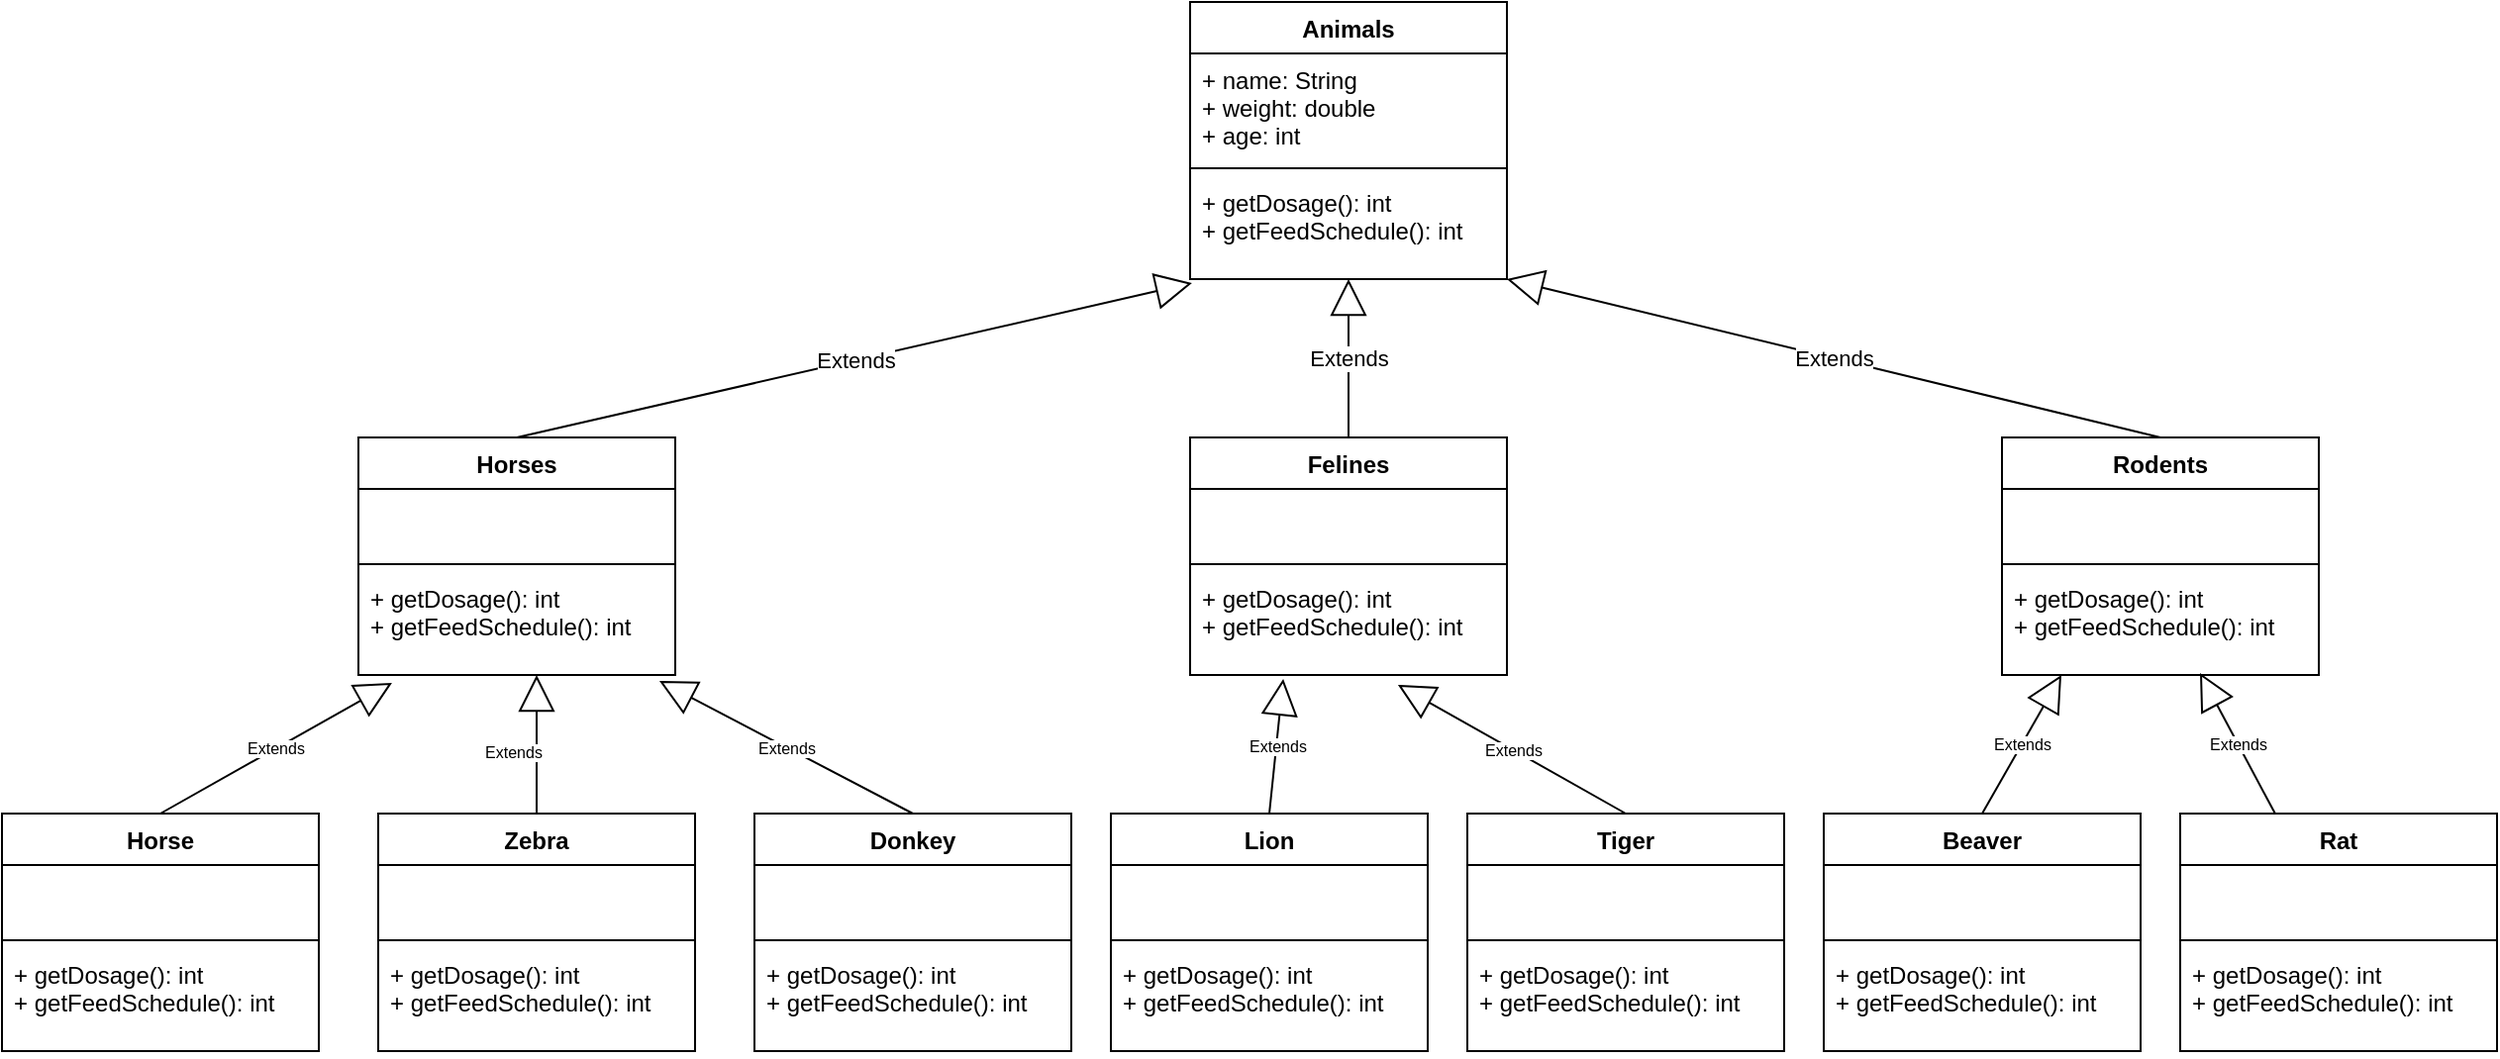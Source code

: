 <mxfile version="20.7.4" type="device"><diagram id="ES5xGjIaFpS83R0mutR1" name="Sayfa -1"><mxGraphModel dx="1707" dy="484" grid="1" gridSize="10" guides="1" tooltips="1" connect="1" arrows="1" fold="1" page="1" pageScale="1" pageWidth="827" pageHeight="1169" math="0" shadow="0"><root><mxCell id="0"/><mxCell id="1" parent="0"/><mxCell id="NS4UV7NXIXWHi7-t6hYf-1351" value="Animals" style="swimlane;fontStyle=1;align=center;verticalAlign=top;childLayout=stackLayout;horizontal=1;startSize=26;horizontalStack=0;resizeParent=1;resizeParentMax=0;resizeLast=0;collapsible=1;marginBottom=0;" vertex="1" parent="1"><mxGeometry x="500" y="20" width="160" height="140" as="geometry"/></mxCell><mxCell id="NS4UV7NXIXWHi7-t6hYf-1352" value="+ name: String&#10;+ weight: double&#10;+ age: int&#10;&#10;" style="text;strokeColor=none;fillColor=none;align=left;verticalAlign=top;spacingLeft=4;spacingRight=4;overflow=hidden;rotatable=0;points=[[0,0.5],[1,0.5]];portConstraint=eastwest;" vertex="1" parent="NS4UV7NXIXWHi7-t6hYf-1351"><mxGeometry y="26" width="160" height="54" as="geometry"/></mxCell><mxCell id="NS4UV7NXIXWHi7-t6hYf-1353" value="" style="line;strokeWidth=1;fillColor=none;align=left;verticalAlign=middle;spacingTop=-1;spacingLeft=3;spacingRight=3;rotatable=0;labelPosition=right;points=[];portConstraint=eastwest;strokeColor=inherit;" vertex="1" parent="NS4UV7NXIXWHi7-t6hYf-1351"><mxGeometry y="80" width="160" height="8" as="geometry"/></mxCell><mxCell id="NS4UV7NXIXWHi7-t6hYf-1354" value="+ getDosage(): int&#10;+ getFeedSchedule(): int" style="text;strokeColor=none;fillColor=none;align=left;verticalAlign=top;spacingLeft=4;spacingRight=4;overflow=hidden;rotatable=0;points=[[0,0.5],[1,0.5]];portConstraint=eastwest;" vertex="1" parent="NS4UV7NXIXWHi7-t6hYf-1351"><mxGeometry y="88" width="160" height="52" as="geometry"/></mxCell><mxCell id="NS4UV7NXIXWHi7-t6hYf-1355" value="Horses" style="swimlane;fontStyle=1;align=center;verticalAlign=top;childLayout=stackLayout;horizontal=1;startSize=26;horizontalStack=0;resizeParent=1;resizeParentMax=0;resizeLast=0;collapsible=1;marginBottom=0;" vertex="1" parent="1"><mxGeometry x="80" y="240" width="160" height="120" as="geometry"/></mxCell><mxCell id="NS4UV7NXIXWHi7-t6hYf-1356" value="&#10;" style="text;strokeColor=none;fillColor=none;align=left;verticalAlign=top;spacingLeft=4;spacingRight=4;overflow=hidden;rotatable=0;points=[[0,0.5],[1,0.5]];portConstraint=eastwest;" vertex="1" parent="NS4UV7NXIXWHi7-t6hYf-1355"><mxGeometry y="26" width="160" height="34" as="geometry"/></mxCell><mxCell id="NS4UV7NXIXWHi7-t6hYf-1357" value="" style="line;strokeWidth=1;fillColor=none;align=left;verticalAlign=middle;spacingTop=-1;spacingLeft=3;spacingRight=3;rotatable=0;labelPosition=right;points=[];portConstraint=eastwest;strokeColor=inherit;" vertex="1" parent="NS4UV7NXIXWHi7-t6hYf-1355"><mxGeometry y="60" width="160" height="8" as="geometry"/></mxCell><mxCell id="NS4UV7NXIXWHi7-t6hYf-1358" value="+ getDosage(): int&#10;+ getFeedSchedule(): int" style="text;strokeColor=none;fillColor=none;align=left;verticalAlign=top;spacingLeft=4;spacingRight=4;overflow=hidden;rotatable=0;points=[[0,0.5],[1,0.5]];portConstraint=eastwest;" vertex="1" parent="NS4UV7NXIXWHi7-t6hYf-1355"><mxGeometry y="68" width="160" height="52" as="geometry"/></mxCell><mxCell id="NS4UV7NXIXWHi7-t6hYf-1359" value="Felines" style="swimlane;fontStyle=1;align=center;verticalAlign=top;childLayout=stackLayout;horizontal=1;startSize=26;horizontalStack=0;resizeParent=1;resizeParentMax=0;resizeLast=0;collapsible=1;marginBottom=0;" vertex="1" parent="1"><mxGeometry x="500" y="240" width="160" height="120" as="geometry"/></mxCell><mxCell id="NS4UV7NXIXWHi7-t6hYf-1360" value="&#10;" style="text;strokeColor=none;fillColor=none;align=left;verticalAlign=top;spacingLeft=4;spacingRight=4;overflow=hidden;rotatable=0;points=[[0,0.5],[1,0.5]];portConstraint=eastwest;" vertex="1" parent="NS4UV7NXIXWHi7-t6hYf-1359"><mxGeometry y="26" width="160" height="34" as="geometry"/></mxCell><mxCell id="NS4UV7NXIXWHi7-t6hYf-1361" value="" style="line;strokeWidth=1;fillColor=none;align=left;verticalAlign=middle;spacingTop=-1;spacingLeft=3;spacingRight=3;rotatable=0;labelPosition=right;points=[];portConstraint=eastwest;strokeColor=inherit;" vertex="1" parent="NS4UV7NXIXWHi7-t6hYf-1359"><mxGeometry y="60" width="160" height="8" as="geometry"/></mxCell><mxCell id="NS4UV7NXIXWHi7-t6hYf-1362" value="+ getDosage(): int&#10;+ getFeedSchedule(): int" style="text;strokeColor=none;fillColor=none;align=left;verticalAlign=top;spacingLeft=4;spacingRight=4;overflow=hidden;rotatable=0;points=[[0,0.5],[1,0.5]];portConstraint=eastwest;" vertex="1" parent="NS4UV7NXIXWHi7-t6hYf-1359"><mxGeometry y="68" width="160" height="52" as="geometry"/></mxCell><mxCell id="NS4UV7NXIXWHi7-t6hYf-1363" value="Rodents" style="swimlane;fontStyle=1;align=center;verticalAlign=top;childLayout=stackLayout;horizontal=1;startSize=26;horizontalStack=0;resizeParent=1;resizeParentMax=0;resizeLast=0;collapsible=1;marginBottom=0;" vertex="1" parent="1"><mxGeometry x="910" y="240" width="160" height="120" as="geometry"/></mxCell><mxCell id="NS4UV7NXIXWHi7-t6hYf-1364" value="&#10;" style="text;strokeColor=none;fillColor=none;align=left;verticalAlign=top;spacingLeft=4;spacingRight=4;overflow=hidden;rotatable=0;points=[[0,0.5],[1,0.5]];portConstraint=eastwest;" vertex="1" parent="NS4UV7NXIXWHi7-t6hYf-1363"><mxGeometry y="26" width="160" height="34" as="geometry"/></mxCell><mxCell id="NS4UV7NXIXWHi7-t6hYf-1365" value="" style="line;strokeWidth=1;fillColor=none;align=left;verticalAlign=middle;spacingTop=-1;spacingLeft=3;spacingRight=3;rotatable=0;labelPosition=right;points=[];portConstraint=eastwest;strokeColor=inherit;" vertex="1" parent="NS4UV7NXIXWHi7-t6hYf-1363"><mxGeometry y="60" width="160" height="8" as="geometry"/></mxCell><mxCell id="NS4UV7NXIXWHi7-t6hYf-1366" value="+ getDosage(): int&#10;+ getFeedSchedule(): int" style="text;strokeColor=none;fillColor=none;align=left;verticalAlign=top;spacingLeft=4;spacingRight=4;overflow=hidden;rotatable=0;points=[[0,0.5],[1,0.5]];portConstraint=eastwest;" vertex="1" parent="NS4UV7NXIXWHi7-t6hYf-1363"><mxGeometry y="68" width="160" height="52" as="geometry"/></mxCell><mxCell id="NS4UV7NXIXWHi7-t6hYf-1367" value="Extends" style="endArrow=block;endSize=16;endFill=0;html=1;rounded=0;exitX=0.5;exitY=0;exitDx=0;exitDy=0;entryX=0.006;entryY=1.038;entryDx=0;entryDy=0;entryPerimeter=0;" edge="1" parent="1" source="NS4UV7NXIXWHi7-t6hYf-1355" target="NS4UV7NXIXWHi7-t6hYf-1354"><mxGeometry width="160" relative="1" as="geometry"><mxPoint x="510" y="230" as="sourcePoint"/><mxPoint x="480" y="100" as="targetPoint"/></mxGeometry></mxCell><mxCell id="NS4UV7NXIXWHi7-t6hYf-1368" value="Extends" style="endArrow=block;endSize=16;endFill=0;html=1;rounded=0;exitX=0.5;exitY=0;exitDx=0;exitDy=0;entryX=0.5;entryY=1;entryDx=0;entryDy=0;entryPerimeter=0;" edge="1" parent="1" source="NS4UV7NXIXWHi7-t6hYf-1359" target="NS4UV7NXIXWHi7-t6hYf-1354"><mxGeometry width="160" relative="1" as="geometry"><mxPoint x="350" y="270" as="sourcePoint"/><mxPoint x="510.96" y="171.976" as="targetPoint"/></mxGeometry></mxCell><mxCell id="NS4UV7NXIXWHi7-t6hYf-1369" value="Extends" style="endArrow=block;endSize=16;endFill=0;html=1;rounded=0;exitX=0.5;exitY=0;exitDx=0;exitDy=0;" edge="1" parent="1" source="NS4UV7NXIXWHi7-t6hYf-1363"><mxGeometry width="160" relative="1" as="geometry"><mxPoint x="360" y="280" as="sourcePoint"/><mxPoint x="660" y="160" as="targetPoint"/></mxGeometry></mxCell><mxCell id="NS4UV7NXIXWHi7-t6hYf-1371" value="Horse" style="swimlane;fontStyle=1;align=center;verticalAlign=top;childLayout=stackLayout;horizontal=1;startSize=26;horizontalStack=0;resizeParent=1;resizeParentMax=0;resizeLast=0;collapsible=1;marginBottom=0;" vertex="1" parent="1"><mxGeometry x="-100" y="430" width="160" height="120" as="geometry"/></mxCell><mxCell id="NS4UV7NXIXWHi7-t6hYf-1372" value="&#10;" style="text;strokeColor=none;fillColor=none;align=left;verticalAlign=top;spacingLeft=4;spacingRight=4;overflow=hidden;rotatable=0;points=[[0,0.5],[1,0.5]];portConstraint=eastwest;" vertex="1" parent="NS4UV7NXIXWHi7-t6hYf-1371"><mxGeometry y="26" width="160" height="34" as="geometry"/></mxCell><mxCell id="NS4UV7NXIXWHi7-t6hYf-1373" value="" style="line;strokeWidth=1;fillColor=none;align=left;verticalAlign=middle;spacingTop=-1;spacingLeft=3;spacingRight=3;rotatable=0;labelPosition=right;points=[];portConstraint=eastwest;strokeColor=inherit;" vertex="1" parent="NS4UV7NXIXWHi7-t6hYf-1371"><mxGeometry y="60" width="160" height="8" as="geometry"/></mxCell><mxCell id="NS4UV7NXIXWHi7-t6hYf-1374" value="+ getDosage(): int&#10;+ getFeedSchedule(): int" style="text;strokeColor=none;fillColor=none;align=left;verticalAlign=top;spacingLeft=4;spacingRight=4;overflow=hidden;rotatable=0;points=[[0,0.5],[1,0.5]];portConstraint=eastwest;" vertex="1" parent="NS4UV7NXIXWHi7-t6hYf-1371"><mxGeometry y="68" width="160" height="52" as="geometry"/></mxCell><mxCell id="NS4UV7NXIXWHi7-t6hYf-1375" value="Zebra" style="swimlane;fontStyle=1;align=center;verticalAlign=top;childLayout=stackLayout;horizontal=1;startSize=26;horizontalStack=0;resizeParent=1;resizeParentMax=0;resizeLast=0;collapsible=1;marginBottom=0;" vertex="1" parent="1"><mxGeometry x="90" y="430" width="160" height="120" as="geometry"/></mxCell><mxCell id="NS4UV7NXIXWHi7-t6hYf-1376" value="&#10;" style="text;strokeColor=none;fillColor=none;align=left;verticalAlign=top;spacingLeft=4;spacingRight=4;overflow=hidden;rotatable=0;points=[[0,0.5],[1,0.5]];portConstraint=eastwest;" vertex="1" parent="NS4UV7NXIXWHi7-t6hYf-1375"><mxGeometry y="26" width="160" height="34" as="geometry"/></mxCell><mxCell id="NS4UV7NXIXWHi7-t6hYf-1377" value="" style="line;strokeWidth=1;fillColor=none;align=left;verticalAlign=middle;spacingTop=-1;spacingLeft=3;spacingRight=3;rotatable=0;labelPosition=right;points=[];portConstraint=eastwest;strokeColor=inherit;" vertex="1" parent="NS4UV7NXIXWHi7-t6hYf-1375"><mxGeometry y="60" width="160" height="8" as="geometry"/></mxCell><mxCell id="NS4UV7NXIXWHi7-t6hYf-1378" value="+ getDosage(): int&#10;+ getFeedSchedule(): int" style="text;strokeColor=none;fillColor=none;align=left;verticalAlign=top;spacingLeft=4;spacingRight=4;overflow=hidden;rotatable=0;points=[[0,0.5],[1,0.5]];portConstraint=eastwest;" vertex="1" parent="NS4UV7NXIXWHi7-t6hYf-1375"><mxGeometry y="68" width="160" height="52" as="geometry"/></mxCell><mxCell id="NS4UV7NXIXWHi7-t6hYf-1379" value="Donkey" style="swimlane;fontStyle=1;align=center;verticalAlign=top;childLayout=stackLayout;horizontal=1;startSize=26;horizontalStack=0;resizeParent=1;resizeParentMax=0;resizeLast=0;collapsible=1;marginBottom=0;" vertex="1" parent="1"><mxGeometry x="280" y="430" width="160" height="120" as="geometry"/></mxCell><mxCell id="NS4UV7NXIXWHi7-t6hYf-1380" value="&#10;" style="text;strokeColor=none;fillColor=none;align=left;verticalAlign=top;spacingLeft=4;spacingRight=4;overflow=hidden;rotatable=0;points=[[0,0.5],[1,0.5]];portConstraint=eastwest;" vertex="1" parent="NS4UV7NXIXWHi7-t6hYf-1379"><mxGeometry y="26" width="160" height="34" as="geometry"/></mxCell><mxCell id="NS4UV7NXIXWHi7-t6hYf-1381" value="" style="line;strokeWidth=1;fillColor=none;align=left;verticalAlign=middle;spacingTop=-1;spacingLeft=3;spacingRight=3;rotatable=0;labelPosition=right;points=[];portConstraint=eastwest;strokeColor=inherit;" vertex="1" parent="NS4UV7NXIXWHi7-t6hYf-1379"><mxGeometry y="60" width="160" height="8" as="geometry"/></mxCell><mxCell id="NS4UV7NXIXWHi7-t6hYf-1382" value="+ getDosage(): int&#10;+ getFeedSchedule(): int" style="text;strokeColor=none;fillColor=none;align=left;verticalAlign=top;spacingLeft=4;spacingRight=4;overflow=hidden;rotatable=0;points=[[0,0.5],[1,0.5]];portConstraint=eastwest;" vertex="1" parent="NS4UV7NXIXWHi7-t6hYf-1379"><mxGeometry y="68" width="160" height="52" as="geometry"/></mxCell><mxCell id="NS4UV7NXIXWHi7-t6hYf-1383" value="Lion" style="swimlane;fontStyle=1;align=center;verticalAlign=top;childLayout=stackLayout;horizontal=1;startSize=26;horizontalStack=0;resizeParent=1;resizeParentMax=0;resizeLast=0;collapsible=1;marginBottom=0;" vertex="1" parent="1"><mxGeometry x="460" y="430" width="160" height="120" as="geometry"/></mxCell><mxCell id="NS4UV7NXIXWHi7-t6hYf-1384" value="&#10;" style="text;strokeColor=none;fillColor=none;align=left;verticalAlign=top;spacingLeft=4;spacingRight=4;overflow=hidden;rotatable=0;points=[[0,0.5],[1,0.5]];portConstraint=eastwest;" vertex="1" parent="NS4UV7NXIXWHi7-t6hYf-1383"><mxGeometry y="26" width="160" height="34" as="geometry"/></mxCell><mxCell id="NS4UV7NXIXWHi7-t6hYf-1385" value="" style="line;strokeWidth=1;fillColor=none;align=left;verticalAlign=middle;spacingTop=-1;spacingLeft=3;spacingRight=3;rotatable=0;labelPosition=right;points=[];portConstraint=eastwest;strokeColor=inherit;" vertex="1" parent="NS4UV7NXIXWHi7-t6hYf-1383"><mxGeometry y="60" width="160" height="8" as="geometry"/></mxCell><mxCell id="NS4UV7NXIXWHi7-t6hYf-1386" value="+ getDosage(): int&#10;+ getFeedSchedule(): int" style="text;strokeColor=none;fillColor=none;align=left;verticalAlign=top;spacingLeft=4;spacingRight=4;overflow=hidden;rotatable=0;points=[[0,0.5],[1,0.5]];portConstraint=eastwest;" vertex="1" parent="NS4UV7NXIXWHi7-t6hYf-1383"><mxGeometry y="68" width="160" height="52" as="geometry"/></mxCell><mxCell id="NS4UV7NXIXWHi7-t6hYf-1388" value="Tiger" style="swimlane;fontStyle=1;align=center;verticalAlign=top;childLayout=stackLayout;horizontal=1;startSize=26;horizontalStack=0;resizeParent=1;resizeParentMax=0;resizeLast=0;collapsible=1;marginBottom=0;" vertex="1" parent="1"><mxGeometry x="640" y="430" width="160" height="120" as="geometry"/></mxCell><mxCell id="NS4UV7NXIXWHi7-t6hYf-1389" value="&#10;" style="text;strokeColor=none;fillColor=none;align=left;verticalAlign=top;spacingLeft=4;spacingRight=4;overflow=hidden;rotatable=0;points=[[0,0.5],[1,0.5]];portConstraint=eastwest;" vertex="1" parent="NS4UV7NXIXWHi7-t6hYf-1388"><mxGeometry y="26" width="160" height="34" as="geometry"/></mxCell><mxCell id="NS4UV7NXIXWHi7-t6hYf-1390" value="" style="line;strokeWidth=1;fillColor=none;align=left;verticalAlign=middle;spacingTop=-1;spacingLeft=3;spacingRight=3;rotatable=0;labelPosition=right;points=[];portConstraint=eastwest;strokeColor=inherit;" vertex="1" parent="NS4UV7NXIXWHi7-t6hYf-1388"><mxGeometry y="60" width="160" height="8" as="geometry"/></mxCell><mxCell id="NS4UV7NXIXWHi7-t6hYf-1391" value="+ getDosage(): int&#10;+ getFeedSchedule(): int" style="text;strokeColor=none;fillColor=none;align=left;verticalAlign=top;spacingLeft=4;spacingRight=4;overflow=hidden;rotatable=0;points=[[0,0.5],[1,0.5]];portConstraint=eastwest;" vertex="1" parent="NS4UV7NXIXWHi7-t6hYf-1388"><mxGeometry y="68" width="160" height="52" as="geometry"/></mxCell><mxCell id="NS4UV7NXIXWHi7-t6hYf-1392" value="Beaver" style="swimlane;fontStyle=1;align=center;verticalAlign=top;childLayout=stackLayout;horizontal=1;startSize=26;horizontalStack=0;resizeParent=1;resizeParentMax=0;resizeLast=0;collapsible=1;marginBottom=0;" vertex="1" parent="1"><mxGeometry x="820" y="430" width="160" height="120" as="geometry"/></mxCell><mxCell id="NS4UV7NXIXWHi7-t6hYf-1393" value="&#10;" style="text;strokeColor=none;fillColor=none;align=left;verticalAlign=top;spacingLeft=4;spacingRight=4;overflow=hidden;rotatable=0;points=[[0,0.5],[1,0.5]];portConstraint=eastwest;" vertex="1" parent="NS4UV7NXIXWHi7-t6hYf-1392"><mxGeometry y="26" width="160" height="34" as="geometry"/></mxCell><mxCell id="NS4UV7NXIXWHi7-t6hYf-1394" value="" style="line;strokeWidth=1;fillColor=none;align=left;verticalAlign=middle;spacingTop=-1;spacingLeft=3;spacingRight=3;rotatable=0;labelPosition=right;points=[];portConstraint=eastwest;strokeColor=inherit;" vertex="1" parent="NS4UV7NXIXWHi7-t6hYf-1392"><mxGeometry y="60" width="160" height="8" as="geometry"/></mxCell><mxCell id="NS4UV7NXIXWHi7-t6hYf-1395" value="+ getDosage(): int&#10;+ getFeedSchedule(): int" style="text;strokeColor=none;fillColor=none;align=left;verticalAlign=top;spacingLeft=4;spacingRight=4;overflow=hidden;rotatable=0;points=[[0,0.5],[1,0.5]];portConstraint=eastwest;" vertex="1" parent="NS4UV7NXIXWHi7-t6hYf-1392"><mxGeometry y="68" width="160" height="52" as="geometry"/></mxCell><mxCell id="NS4UV7NXIXWHi7-t6hYf-1396" value="Rat" style="swimlane;fontStyle=1;align=center;verticalAlign=top;childLayout=stackLayout;horizontal=1;startSize=26;horizontalStack=0;resizeParent=1;resizeParentMax=0;resizeLast=0;collapsible=1;marginBottom=0;" vertex="1" parent="1"><mxGeometry x="1000" y="430" width="160" height="120" as="geometry"/></mxCell><mxCell id="NS4UV7NXIXWHi7-t6hYf-1397" value="&#10;" style="text;strokeColor=none;fillColor=none;align=left;verticalAlign=top;spacingLeft=4;spacingRight=4;overflow=hidden;rotatable=0;points=[[0,0.5],[1,0.5]];portConstraint=eastwest;" vertex="1" parent="NS4UV7NXIXWHi7-t6hYf-1396"><mxGeometry y="26" width="160" height="34" as="geometry"/></mxCell><mxCell id="NS4UV7NXIXWHi7-t6hYf-1398" value="" style="line;strokeWidth=1;fillColor=none;align=left;verticalAlign=middle;spacingTop=-1;spacingLeft=3;spacingRight=3;rotatable=0;labelPosition=right;points=[];portConstraint=eastwest;strokeColor=inherit;" vertex="1" parent="NS4UV7NXIXWHi7-t6hYf-1396"><mxGeometry y="60" width="160" height="8" as="geometry"/></mxCell><mxCell id="NS4UV7NXIXWHi7-t6hYf-1399" value="+ getDosage(): int&#10;+ getFeedSchedule(): int" style="text;strokeColor=none;fillColor=none;align=left;verticalAlign=top;spacingLeft=4;spacingRight=4;overflow=hidden;rotatable=0;points=[[0,0.5],[1,0.5]];portConstraint=eastwest;" vertex="1" parent="NS4UV7NXIXWHi7-t6hYf-1396"><mxGeometry y="68" width="160" height="52" as="geometry"/></mxCell><mxCell id="NS4UV7NXIXWHi7-t6hYf-1400" value="Extends" style="endArrow=block;endSize=16;endFill=0;html=1;rounded=0;fontSize=8;entryX=0.106;entryY=1.077;entryDx=0;entryDy=0;entryPerimeter=0;exitX=0.5;exitY=0;exitDx=0;exitDy=0;" edge="1" parent="1" source="NS4UV7NXIXWHi7-t6hYf-1371" target="NS4UV7NXIXWHi7-t6hYf-1358"><mxGeometry width="160" relative="1" as="geometry"><mxPoint x="130" y="410" as="sourcePoint"/><mxPoint x="290" y="410" as="targetPoint"/></mxGeometry></mxCell><mxCell id="NS4UV7NXIXWHi7-t6hYf-1405" value="Extends" style="endArrow=block;endSize=16;endFill=0;html=1;rounded=0;fontSize=8;exitX=0.5;exitY=0;exitDx=0;exitDy=0;" edge="1" parent="1" source="NS4UV7NXIXWHi7-t6hYf-1375"><mxGeometry x="-0.113" y="12" width="160" relative="1" as="geometry"><mxPoint x="-10" y="440" as="sourcePoint"/><mxPoint x="170" y="360" as="targetPoint"/><mxPoint as="offset"/></mxGeometry></mxCell><mxCell id="NS4UV7NXIXWHi7-t6hYf-1406" value="Extends" style="endArrow=block;endSize=16;endFill=0;html=1;rounded=0;fontSize=8;exitX=0.5;exitY=0;exitDx=0;exitDy=0;entryX=0.95;entryY=1.058;entryDx=0;entryDy=0;entryPerimeter=0;" edge="1" parent="1" source="NS4UV7NXIXWHi7-t6hYf-1379" target="NS4UV7NXIXWHi7-t6hYf-1358"><mxGeometry width="160" relative="1" as="geometry"><mxPoint y="450" as="sourcePoint"/><mxPoint x="220" y="380" as="targetPoint"/></mxGeometry></mxCell><mxCell id="NS4UV7NXIXWHi7-t6hYf-1407" value="Extends" style="endArrow=block;endSize=16;endFill=0;html=1;rounded=0;fontSize=8;exitX=0.5;exitY=0;exitDx=0;exitDy=0;entryX=0.294;entryY=1.038;entryDx=0;entryDy=0;entryPerimeter=0;" edge="1" parent="1" source="NS4UV7NXIXWHi7-t6hYf-1383" target="NS4UV7NXIXWHi7-t6hYf-1362"><mxGeometry width="160" relative="1" as="geometry"><mxPoint x="550" y="410" as="sourcePoint"/><mxPoint x="550" y="370" as="targetPoint"/></mxGeometry></mxCell><mxCell id="NS4UV7NXIXWHi7-t6hYf-1408" value="Extends" style="endArrow=block;endSize=16;endFill=0;html=1;rounded=0;fontSize=8;exitX=0.5;exitY=0;exitDx=0;exitDy=0;entryX=0.656;entryY=1.096;entryDx=0;entryDy=0;entryPerimeter=0;" edge="1" parent="1" source="NS4UV7NXIXWHi7-t6hYf-1388" target="NS4UV7NXIXWHi7-t6hYf-1362"><mxGeometry width="160" relative="1" as="geometry"><mxPoint x="550" y="440" as="sourcePoint"/><mxPoint x="557.04" y="371.976" as="targetPoint"/></mxGeometry></mxCell><mxCell id="NS4UV7NXIXWHi7-t6hYf-1409" value="Extends" style="endArrow=block;endSize=16;endFill=0;html=1;rounded=0;fontSize=8;exitX=0.5;exitY=0;exitDx=0;exitDy=0;" edge="1" parent="1" source="NS4UV7NXIXWHi7-t6hYf-1392"><mxGeometry width="160" relative="1" as="geometry"><mxPoint x="930" y="428.02" as="sourcePoint"/><mxPoint x="940" y="360" as="targetPoint"/></mxGeometry></mxCell><mxCell id="NS4UV7NXIXWHi7-t6hYf-1410" value="Extends" style="endArrow=block;endSize=16;endFill=0;html=1;rounded=0;fontSize=8;entryX=0.625;entryY=0.981;entryDx=0;entryDy=0;entryPerimeter=0;" edge="1" parent="1" source="NS4UV7NXIXWHi7-t6hYf-1396" target="NS4UV7NXIXWHi7-t6hYf-1366"><mxGeometry width="160" relative="1" as="geometry"><mxPoint x="910" y="440" as="sourcePoint"/><mxPoint x="950" y="370" as="targetPoint"/></mxGeometry></mxCell></root></mxGraphModel></diagram></mxfile>